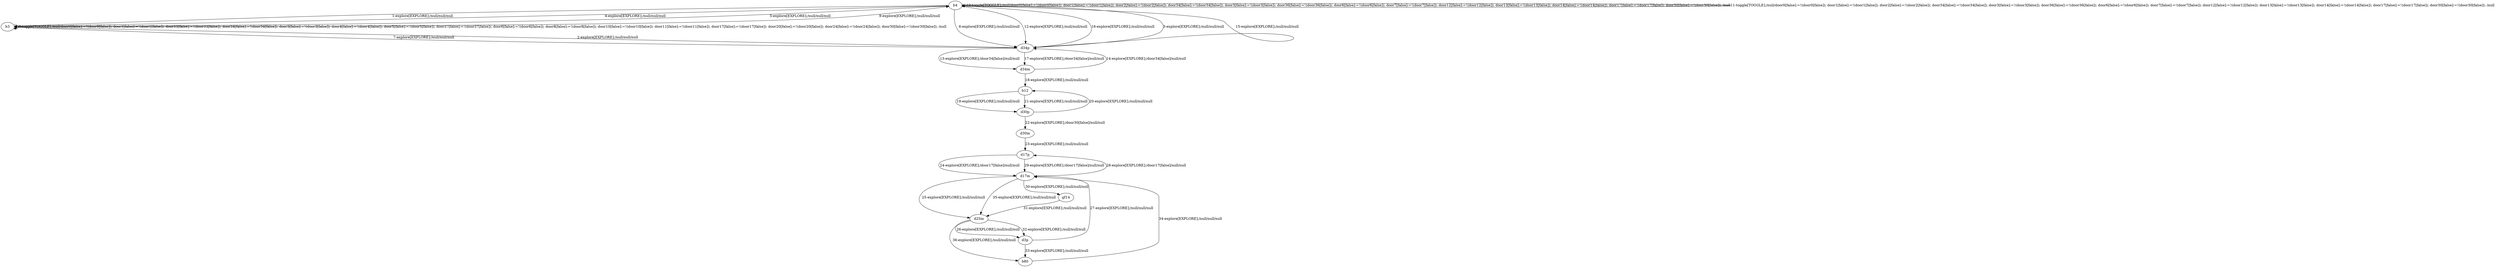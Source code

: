 # Total number of goals covered by this test: 1
# d25m --> b80

digraph g {
"b4" -> "b3" [label = "1-explore[EXPLORE];/null/null/null"];
"b3" -> "d34p" [label = "2-explore[EXPLORE];/null/null/null"];
"d34p" -> "b4" [label = "3-explore[EXPLORE];/null/null/null"];
"b4" -> "b3" [label = "4-explore[EXPLORE];/null/null/null"];
"b3" -> "b4" [label = "5-explore[EXPLORE];/null/null/null"];
"b4" -> "d34p" [label = "6-explore[EXPLORE];/null/null/null"];
"d34p" -> "b3" [label = "7-explore[EXPLORE];/null/null/null"];
"b3" -> "b3" [label = "8-toggle[TOGGLE];/null/door0[false]:=!(door0[false]); door1[false]:=!(door1[false]); door33[false]:=!(door33[false]); door34[false]:=!(door34[false]); door3[false]:=!(door3[false]); door4[false]:=!(door4[false]); door5[false]:=!(door5[false]); door37[false]:=!(door37[false]); door6[false]:=!(door6[false]); door8[false]:=!(door8[false]); door10[false]:=!(door10[false]); door11[false]:=!(door11[false]); door17[false]:=!(door17[false]); door20[false]:=!(door20[false]); door24[false]:=!(door24[false]); door30[false]:=!(door30[false]); /null"];
"b3" -> "b4" [label = "9-explore[EXPLORE];/null/null/null"];
"b4" -> "b4" [label = "10-toggle[TOGGLE];/null/door0[false]:=!(door0[false]); door1[false]:=!(door1[false]); door2[false]:=!(door2[false]); door34[false]:=!(door34[false]); door3[false]:=!(door3[false]); door36[false]:=!(door36[false]); door6[false]:=!(door6[false]); door7[false]:=!(door7[false]); door12[false]:=!(door12[false]); door13[false]:=!(door13[false]); door14[false]:=!(door14[false]); door17[false]:=!(door17[false]); door30[false]:=!(door30[false]); /null"];
"b4" -> "b4" [label = "11-toggle[TOGGLE];/null/door0[false]:=!(door0[false]); door1[false]:=!(door1[false]); door2[false]:=!(door2[false]); door34[false]:=!(door34[false]); door3[false]:=!(door3[false]); door36[false]:=!(door36[false]); door6[false]:=!(door6[false]); door7[false]:=!(door7[false]); door12[false]:=!(door12[false]); door13[false]:=!(door13[false]); door14[false]:=!(door14[false]); door17[false]:=!(door17[false]); door30[false]:=!(door30[false]); /null"];
"b4" -> "d34p" [label = "12-explore[EXPLORE];/null/null/null"];
"d34p" -> "d34m" [label = "13-explore[EXPLORE];/door34[false]/null/null"];
"d34m" -> "d34p" [label = "14-explore[EXPLORE];/door34[false]/null/null"];
"d34p" -> "b4" [label = "15-explore[EXPLORE];/null/null/null"];
"b4" -> "d34p" [label = "16-explore[EXPLORE];/null/null/null"];
"d34p" -> "d34m" [label = "17-explore[EXPLORE];/door34[false]/null/null"];
"d34m" -> "b12" [label = "18-explore[EXPLORE];/null/null/null"];
"b12" -> "d30p" [label = "19-explore[EXPLORE];/null/null/null"];
"d30p" -> "b12" [label = "20-explore[EXPLORE];/null/null/null"];
"b12" -> "d30p" [label = "21-explore[EXPLORE];/null/null/null"];
"d30p" -> "d30m" [label = "22-explore[EXPLORE];/door30[false]/null/null"];
"d30m" -> "d17p" [label = "23-explore[EXPLORE];/null/null/null"];
"d17p" -> "d17m" [label = "24-explore[EXPLORE];/door17[false]/null/null"];
"d17m" -> "d25m" [label = "25-explore[EXPLORE];/null/null/null"];
"d25m" -> "d3p" [label = "26-explore[EXPLORE];/null/null/null"];
"d3p" -> "d17m" [label = "27-explore[EXPLORE];/null/null/null"];
"d17m" -> "d17p" [label = "28-explore[EXPLORE];/door17[false]/null/null"];
"d17p" -> "d17m" [label = "29-explore[EXPLORE];/door17[false]/null/null"];
"d17m" -> "gf14" [label = "30-explore[EXPLORE];/null/null/null"];
"gf14" -> "d25m" [label = "31-explore[EXPLORE];/null/null/null"];
"d25m" -> "d3p" [label = "32-explore[EXPLORE];/null/null/null"];
"d3p" -> "b80" [label = "33-explore[EXPLORE];/null/null/null"];
"b80" -> "d17m" [label = "34-explore[EXPLORE];/null/null/null"];
"d17m" -> "d25m" [label = "35-explore[EXPLORE];/null/null/null"];
"d25m" -> "b80" [label = "36-explore[EXPLORE];/null/null/null"];
}